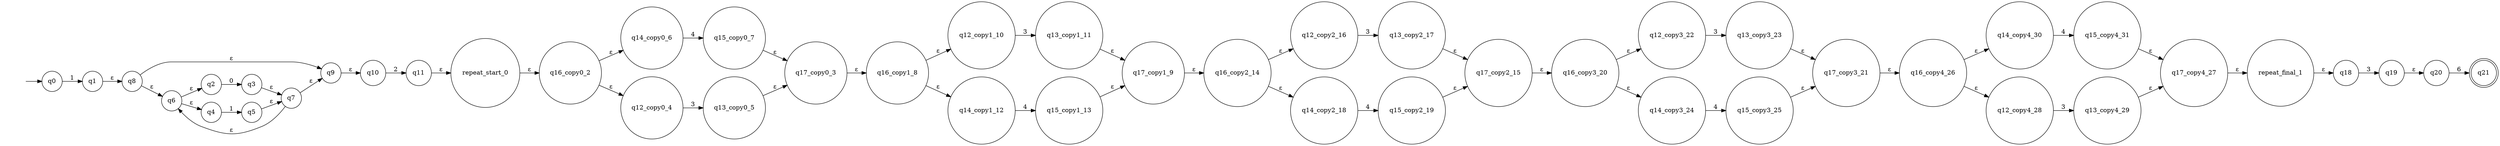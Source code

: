 digraph NFA {
  rankdir=LR;
  node [shape=circle];
  "q21" [shape=doublecircle];
  "" [shape=none];
  "" -> "q0";
  "q8" -> "q9" [label="ε"];
  "q8" -> "q6" [label="ε"];
  "q15_copy0_7" -> "q17_copy0_3" [label="ε"];
  "q0" -> "q1" [label="1"];
  "q5" -> "q7" [label="ε"];
  "q14_copy4_30" -> "q15_copy4_31" [label="4"];
  "q17_copy4_27" -> "repeat_final_1" [label="ε"];
  "q14_copy0_6" -> "q15_copy0_7" [label="4"];
  "q12_copy4_28" -> "q13_copy4_29" [label="3"];
  "q17_copy3_21" -> "q16_copy4_26" [label="ε"];
  "q16_copy2_14" -> "q12_copy2_16" [label="ε"];
  "q16_copy2_14" -> "q14_copy2_18" [label="ε"];
  "q16_copy0_2" -> "q14_copy0_6" [label="ε"];
  "q16_copy0_2" -> "q12_copy0_4" [label="ε"];
  "q15_copy3_25" -> "q17_copy3_21" [label="ε"];
  "repeat_final_1" -> "q18" [label="ε"];
  "q17_copy1_9" -> "q16_copy2_14" [label="ε"];
  "q11" -> "repeat_start_0" [label="ε"];
  "q7" -> "q9" [label="ε"];
  "q7" -> "q6" [label="ε"];
  "q19" -> "q20" [label="ε"];
  "q15_copy1_13" -> "q17_copy1_9" [label="ε"];
  "q15_copy2_19" -> "q17_copy2_15" [label="ε"];
  "q2" -> "q3" [label="0"];
  "q17_copy2_15" -> "q16_copy3_20" [label="ε"];
  "q13_copy0_5" -> "q17_copy0_3" [label="ε"];
  "q12_copy2_16" -> "q13_copy2_17" [label="3"];
  "q3" -> "q7" [label="ε"];
  "q10" -> "q11" [label="2"];
  "q6" -> "q2" [label="ε"];
  "q6" -> "q4" [label="ε"];
  "q4" -> "q5" [label="1"];
  "q16_copy1_8" -> "q12_copy1_10" [label="ε"];
  "q16_copy1_8" -> "q14_copy1_12" [label="ε"];
  "q20" -> "q21" [label="6"];
  "q14_copy2_18" -> "q15_copy2_19" [label="4"];
  "q12_copy0_4" -> "q13_copy0_5" [label="3"];
  "q13_copy4_29" -> "q17_copy4_27" [label="ε"];
  "q12_copy3_22" -> "q13_copy3_23" [label="3"];
  "q13_copy2_17" -> "q17_copy2_15" [label="ε"];
  "q18" -> "q19" [label="3"];
  "q1" -> "q8" [label="ε"];
  "q9" -> "q10" [label="ε"];
  "q14_copy3_24" -> "q15_copy3_25" [label="4"];
  "q17_copy0_3" -> "q16_copy1_8" [label="ε"];
  "repeat_start_0" -> "q16_copy0_2" [label="ε"];
  "q13_copy1_11" -> "q17_copy1_9" [label="ε"];
  "q16_copy4_26" -> "q12_copy4_28" [label="ε"];
  "q16_copy4_26" -> "q14_copy4_30" [label="ε"];
  "q14_copy1_12" -> "q15_copy1_13" [label="4"];
  "q16_copy3_20" -> "q14_copy3_24" [label="ε"];
  "q16_copy3_20" -> "q12_copy3_22" [label="ε"];
  "q15_copy4_31" -> "q17_copy4_27" [label="ε"];
  "q12_copy1_10" -> "q13_copy1_11" [label="3"];
  "q13_copy3_23" -> "q17_copy3_21" [label="ε"];
}
